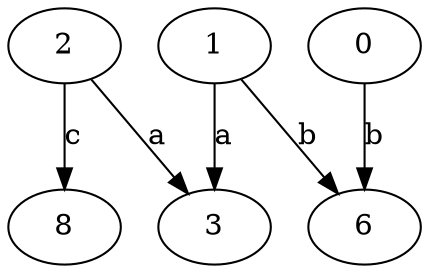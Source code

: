 strict digraph  {
2;
3;
0;
1;
6;
8;
2 -> 3  [label=a];
2 -> 8  [label=c];
0 -> 6  [label=b];
1 -> 3  [label=a];
1 -> 6  [label=b];
}
